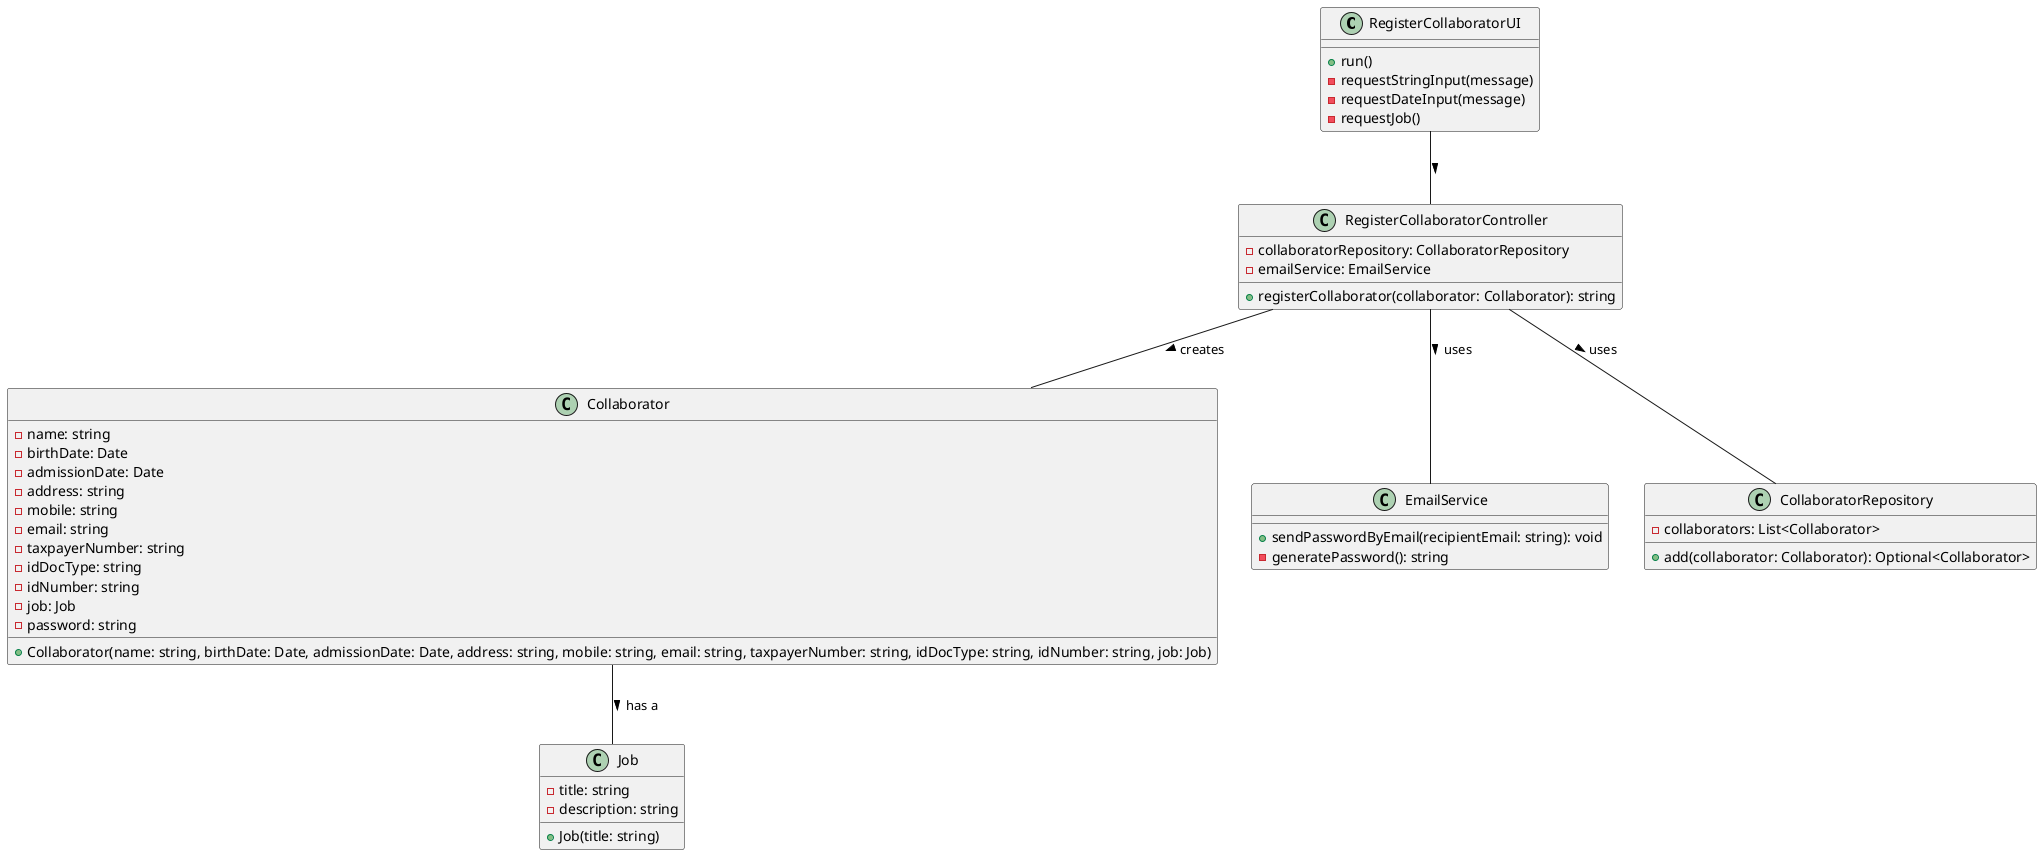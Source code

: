 @startuml
class RegisterCollaboratorUI {
    +run()
    -requestStringInput(message)
    -requestDateInput(message)
    -requestJob()
}

class Job {
    - title: string
    - description: string
    + Job(title: string)
}

class Collaborator {
    - name: string
    - birthDate: Date
    - admissionDate: Date
    - address: string
    - mobile: string
    - email: string
    - taxpayerNumber: string
    - idDocType: string
    - idNumber: string
    - job: Job
    - password: string
    + Collaborator(name: string, birthDate: Date, admissionDate: Date, address: string, mobile: string, email: string, taxpayerNumber: string, idDocType: string, idNumber: string, job: Job)
}

class EmailService {
    + sendPasswordByEmail(recipientEmail: string): void
    - generatePassword(): string
}

class RegisterCollaboratorController {
    - collaboratorRepository: CollaboratorRepository
    - emailService: EmailService
    + registerCollaborator(collaborator: Collaborator): string
}

class CollaboratorRepository {
    - collaborators: List<Collaborator>
    + add(collaborator: Collaborator): Optional<Collaborator>
}
RegisterCollaboratorUI  --  RegisterCollaboratorController : >
Collaborator  --  Job : has a >
RegisterCollaboratorController  --  CollaboratorRepository : uses >
RegisterCollaboratorController  --  EmailService : uses >
RegisterCollaboratorController -- Collaborator : creates >

@enduml
